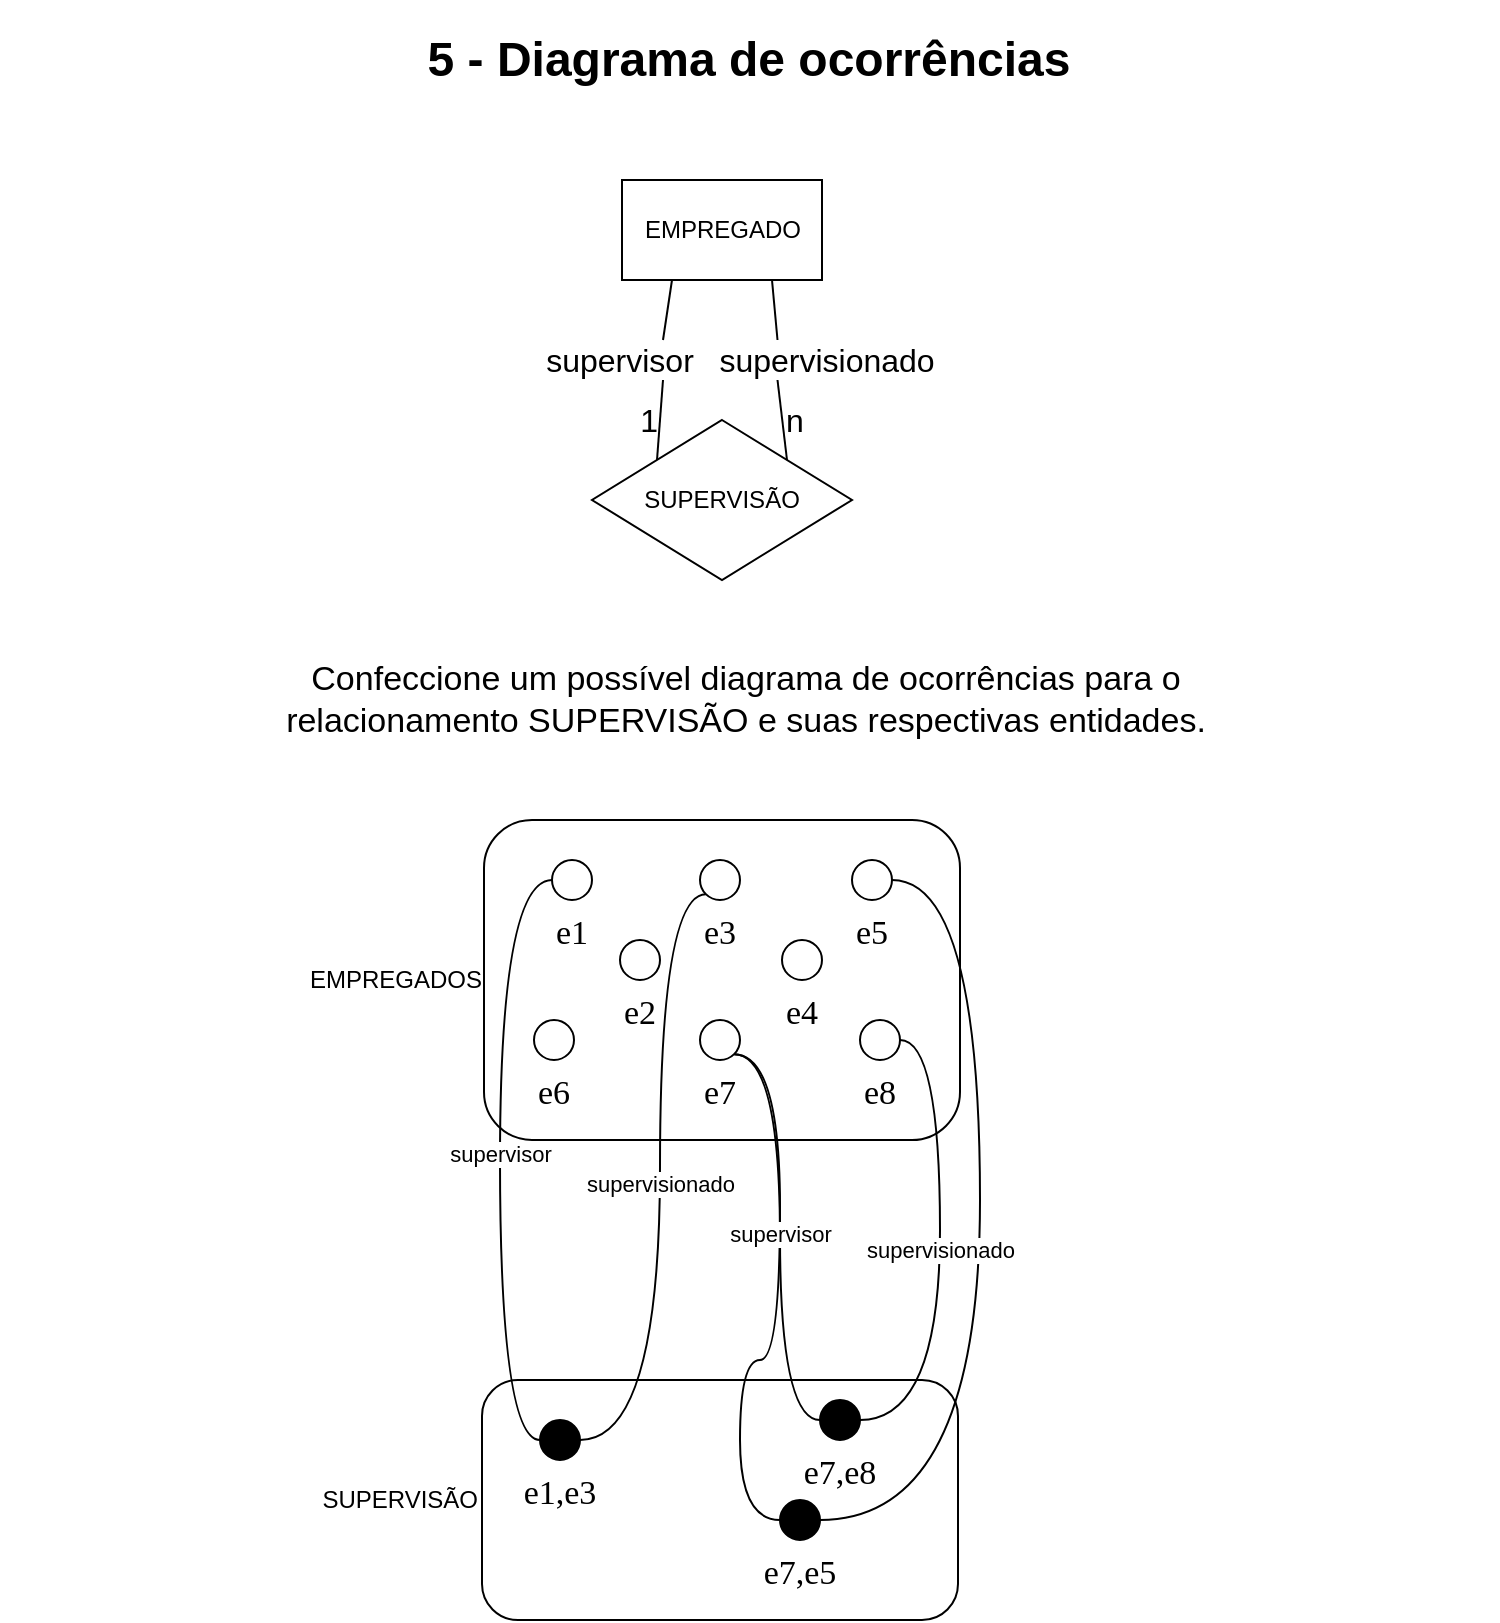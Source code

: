 <mxfile>
    <diagram id="lpKGh_ZZmH6A0EWYgQ_b" name="Questão">
        <mxGraphModel dx="734" dy="748" grid="1" gridSize="10" guides="1" tooltips="1" connect="1" arrows="1" fold="1" page="1" pageScale="1" pageWidth="827" pageHeight="1169" math="0" shadow="0">
            <root>
                <mxCell id="0"/>
                <mxCell id="1" parent="0"/>
                <mxCell id="76" value="" style="group;labelPosition=left;verticalLabelPosition=middle;align=right;verticalAlign=middle;" parent="1" vertex="1" connectable="0">
                    <mxGeometry x="281" y="720" width="238" height="120" as="geometry"/>
                </mxCell>
                <mxCell id="40" value="SUPERVISÃO" style="rounded=1;whiteSpace=wrap;html=1;dashed=0;fontFamily=Helvetica;fontSize=12;align=right;labelPosition=left;verticalLabelPosition=middle;verticalAlign=middle;" parent="76" vertex="1">
                    <mxGeometry width="238" height="120" as="geometry"/>
                </mxCell>
                <mxCell id="47" value="e1,e3" style="ellipse;whiteSpace=wrap;html=1;aspect=fixed;fontFamily=Verdana;fontSize=17;align=center;labelPosition=center;verticalLabelPosition=bottom;verticalAlign=top;labelBackgroundColor=none;fillColor=#000000;" parent="76" vertex="1">
                    <mxGeometry x="29" y="20" width="20" height="20" as="geometry"/>
                </mxCell>
                <mxCell id="48" value="e7,e8" style="ellipse;whiteSpace=wrap;html=1;aspect=fixed;fontFamily=Verdana;fontSize=17;align=center;labelPosition=center;verticalLabelPosition=bottom;verticalAlign=top;labelBackgroundColor=none;fillColor=#000000;" parent="76" vertex="1">
                    <mxGeometry x="169" y="10" width="20" height="20" as="geometry"/>
                </mxCell>
                <mxCell id="91" value="e7,e5" style="ellipse;whiteSpace=wrap;html=1;aspect=fixed;fontFamily=Verdana;fontSize=17;align=center;labelPosition=center;verticalLabelPosition=bottom;verticalAlign=top;labelBackgroundColor=none;fillColor=#000000;" parent="76" vertex="1">
                    <mxGeometry x="149" y="60" width="20" height="20" as="geometry"/>
                </mxCell>
                <mxCell id="K8ixmE3VCN6pQSZZg9Ir-34" value="&lt;h1&gt;5 - Diagrama de ocorrências&lt;/h1&gt;" style="text;html=1;strokeColor=none;fillColor=none;spacing=5;spacingTop=-20;whiteSpace=wrap;overflow=hidden;rounded=0;align=center;verticalAlign=top;" parent="1" vertex="1">
                    <mxGeometry x="40" y="40" width="749" height="40" as="geometry"/>
                </mxCell>
                <mxCell id="23" value="n" style="edgeStyle=none;rounded=0;orthogonalLoop=1;jettySize=auto;html=1;exitX=0.25;exitY=1;exitDx=0;exitDy=0;entryX=1;entryY=0;entryDx=0;entryDy=0;endArrow=none;endFill=0;fontSize=16;labelPosition=right;verticalLabelPosition=middle;align=left;verticalAlign=middle;" parent="1" source="32" target="21" edge="1">
                    <mxGeometry relative="1" as="geometry"/>
                </mxCell>
                <mxCell id="24" value="1" style="edgeStyle=none;rounded=0;orthogonalLoop=1;jettySize=auto;html=1;exitX=0.75;exitY=1;exitDx=0;exitDy=0;entryX=0;entryY=0;entryDx=0;entryDy=0;endArrow=none;endFill=0;fontSize=16;labelPosition=left;verticalLabelPosition=middle;align=right;verticalAlign=middle;labelBackgroundColor=none;" parent="1" source="26" target="21" edge="1">
                    <mxGeometry relative="1" as="geometry"/>
                </mxCell>
                <mxCell id="19" value="EMPREGADO" style="html=1;dashed=0;whitespace=wrap;labelBackgroundColor=none;" parent="1" vertex="1">
                    <mxGeometry x="351" y="120" width="100" height="50" as="geometry"/>
                </mxCell>
                <mxCell id="21" value="SUPERVISÃO" style="rhombus;whiteSpace=wrap;html=1;dashed=0;" parent="1" vertex="1">
                    <mxGeometry x="336" y="240" width="130" height="80" as="geometry"/>
                </mxCell>
                <mxCell id="26" value="supervisor" style="text;html=1;align=center;verticalAlign=middle;whiteSpace=wrap;rounded=0;labelBackgroundColor=none;fontSize=16;" parent="1" vertex="1">
                    <mxGeometry x="307" y="200" width="86" height="20" as="geometry"/>
                </mxCell>
                <mxCell id="30" value="" style="edgeStyle=none;rounded=0;orthogonalLoop=1;jettySize=auto;html=1;exitX=0.25;exitY=1;exitDx=0;exitDy=0;entryX=0.75;entryY=0;entryDx=0;entryDy=0;endArrow=none;endFill=0;fontSize=16;fontColor=#f0f0f0;labelPosition=left;verticalLabelPosition=bottom;align=right;verticalAlign=top;" parent="1" source="19" target="26" edge="1">
                    <mxGeometry relative="1" as="geometry">
                        <mxPoint x="376.0" y="110" as="sourcePoint"/>
                        <mxPoint x="368.5" y="260" as="targetPoint"/>
                    </mxGeometry>
                </mxCell>
                <mxCell id="32" value="supervisionado" style="text;html=1;align=center;verticalAlign=middle;whiteSpace=wrap;rounded=0;labelBackgroundColor=none;fontSize=16;" parent="1" vertex="1">
                    <mxGeometry x="404" y="200" width="99" height="20" as="geometry"/>
                </mxCell>
                <mxCell id="33" value="" style="edgeStyle=none;rounded=0;orthogonalLoop=1;jettySize=auto;html=1;exitX=0.75;exitY=1;exitDx=0;exitDy=0;entryX=0.25;entryY=0;entryDx=0;entryDy=0;endArrow=none;endFill=0;fontSize=16;fontColor=#f0f0f0;labelPosition=right;verticalLabelPosition=middle;align=left;verticalAlign=middle;" parent="1" source="19" target="32" edge="1">
                    <mxGeometry relative="1" as="geometry">
                        <mxPoint x="426.0" y="110" as="sourcePoint"/>
                        <mxPoint x="433.5" y="260" as="targetPoint"/>
                    </mxGeometry>
                </mxCell>
                <mxCell id="36" value="Confeccione um possível diagrama de ocorrências para o relacionamento SUPERVISÃO e suas respectivas entidades." style="text;whiteSpace=wrap;html=1;fontSize=17;align=center;labelPosition=center;verticalLabelPosition=middle;verticalAlign=middle;" parent="1" vertex="1">
                    <mxGeometry x="160" y="360" width="506" height="40" as="geometry"/>
                </mxCell>
                <mxCell id="39" value="EMPREGADOS" style="html=1;dashed=0;whitespace=wrap;labelBackgroundColor=none;labelPosition=left;verticalLabelPosition=middle;align=right;verticalAlign=middle;rounded=1;" parent="1" vertex="1">
                    <mxGeometry x="282" y="440" width="238" height="160" as="geometry"/>
                </mxCell>
                <mxCell id="75" value="supervisor" style="edgeStyle=orthogonalEdgeStyle;curved=1;rounded=0;orthogonalLoop=1;jettySize=auto;html=1;exitX=0;exitY=0.5;exitDx=0;exitDy=0;entryX=0;entryY=0.5;entryDx=0;entryDy=0;shadow=0;endArrow=none;endFill=0;" parent="1" source="47" target="49" edge="1">
                    <mxGeometry relative="1" as="geometry"/>
                </mxCell>
                <mxCell id="49" value="e1" style="ellipse;whiteSpace=wrap;html=1;aspect=fixed;fontFamily=Verdana;fontSize=17;align=center;labelPosition=center;verticalLabelPosition=bottom;verticalAlign=top;labelBackgroundColor=none;" parent="1" vertex="1">
                    <mxGeometry x="316" y="460" width="20" height="20" as="geometry"/>
                </mxCell>
                <mxCell id="50" value="e2" style="ellipse;whiteSpace=wrap;html=1;aspect=fixed;fontFamily=Verdana;fontSize=17;align=center;labelPosition=center;verticalLabelPosition=bottom;verticalAlign=top;labelBackgroundColor=none;" parent="1" vertex="1">
                    <mxGeometry x="350" y="500" width="20" height="20" as="geometry"/>
                </mxCell>
                <mxCell id="96" value="supervisionado" style="edgeStyle=orthogonalEdgeStyle;curved=1;rounded=0;orthogonalLoop=1;jettySize=auto;html=1;exitX=0;exitY=1;exitDx=0;exitDy=0;entryX=1;entryY=0.5;entryDx=0;entryDy=0;shadow=0;endArrow=none;endFill=0;" parent="1" source="51" target="47" edge="1">
                    <mxGeometry relative="1" as="geometry">
                        <Array as="points">
                            <mxPoint x="370" y="477"/>
                            <mxPoint x="370" y="750"/>
                        </Array>
                    </mxGeometry>
                </mxCell>
                <mxCell id="51" value="e3" style="ellipse;whiteSpace=wrap;html=1;aspect=fixed;fontFamily=Verdana;fontSize=17;align=center;labelPosition=center;verticalLabelPosition=bottom;verticalAlign=top;labelBackgroundColor=none;" parent="1" vertex="1">
                    <mxGeometry x="390" y="460" width="20" height="20" as="geometry"/>
                </mxCell>
                <mxCell id="92" style="edgeStyle=orthogonalEdgeStyle;curved=1;rounded=0;orthogonalLoop=1;jettySize=auto;html=1;exitX=1;exitY=1;exitDx=0;exitDy=0;entryX=0;entryY=0.5;entryDx=0;entryDy=0;shadow=0;endArrow=none;endFill=0;" parent="1" source="52" target="91" edge="1">
                    <mxGeometry relative="1" as="geometry">
                        <Array as="points">
                            <mxPoint x="430" y="557"/>
                            <mxPoint x="430" y="710"/>
                            <mxPoint x="410" y="710"/>
                            <mxPoint x="410" y="790"/>
                        </Array>
                    </mxGeometry>
                </mxCell>
                <mxCell id="52" value="e7" style="ellipse;whiteSpace=wrap;html=1;aspect=fixed;fontFamily=Verdana;fontSize=17;align=center;labelPosition=center;verticalLabelPosition=bottom;verticalAlign=top;labelBackgroundColor=none;" parent="1" vertex="1">
                    <mxGeometry x="390" y="540" width="20" height="20" as="geometry"/>
                </mxCell>
                <mxCell id="53" value="e4" style="ellipse;whiteSpace=wrap;html=1;aspect=fixed;fontFamily=Verdana;fontSize=17;align=center;labelPosition=center;verticalLabelPosition=bottom;verticalAlign=top;labelBackgroundColor=none;" parent="1" vertex="1">
                    <mxGeometry x="431" y="500" width="20" height="20" as="geometry"/>
                </mxCell>
                <mxCell id="54" value="e5" style="ellipse;whiteSpace=wrap;html=1;aspect=fixed;fontFamily=Verdana;fontSize=17;align=center;labelPosition=center;verticalLabelPosition=bottom;verticalAlign=top;labelBackgroundColor=none;" parent="1" vertex="1">
                    <mxGeometry x="466" y="460" width="20" height="20" as="geometry"/>
                </mxCell>
                <mxCell id="55" value="e6" style="ellipse;whiteSpace=wrap;html=1;aspect=fixed;fontFamily=Verdana;fontSize=17;align=center;labelPosition=center;verticalLabelPosition=bottom;verticalAlign=top;labelBackgroundColor=none;" parent="1" vertex="1">
                    <mxGeometry x="307" y="540" width="20" height="20" as="geometry"/>
                </mxCell>
                <mxCell id="60" value="e8" style="ellipse;whiteSpace=wrap;html=1;aspect=fixed;fontFamily=Verdana;fontSize=17;align=center;labelPosition=center;verticalLabelPosition=bottom;verticalAlign=top;labelBackgroundColor=none;" parent="1" vertex="1">
                    <mxGeometry x="470" y="540" width="20" height="20" as="geometry"/>
                </mxCell>
                <mxCell id="93" style="edgeStyle=orthogonalEdgeStyle;curved=1;rounded=0;orthogonalLoop=1;jettySize=auto;html=1;exitX=1;exitY=0.5;exitDx=0;exitDy=0;entryX=1;entryY=0.5;entryDx=0;entryDy=0;shadow=0;endArrow=none;endFill=0;" parent="1" source="91" target="54" edge="1">
                    <mxGeometry relative="1" as="geometry">
                        <Array as="points">
                            <mxPoint x="530" y="790"/>
                            <mxPoint x="530" y="470"/>
                        </Array>
                    </mxGeometry>
                </mxCell>
                <mxCell id="80" value="supervisionado" style="edgeStyle=orthogonalEdgeStyle;curved=1;rounded=0;orthogonalLoop=1;jettySize=auto;html=1;exitX=1;exitY=0.5;exitDx=0;exitDy=0;entryX=1;entryY=0.5;entryDx=0;entryDy=0;shadow=0;endArrow=none;endFill=0;" parent="1" source="48" target="60" edge="1">
                    <mxGeometry relative="1" as="geometry"/>
                </mxCell>
                <mxCell id="82" value="supervisor" style="edgeStyle=orthogonalEdgeStyle;curved=1;rounded=0;orthogonalLoop=1;jettySize=auto;html=1;exitX=1;exitY=1;exitDx=0;exitDy=0;entryX=0;entryY=0.5;entryDx=0;entryDy=0;shadow=0;endArrow=none;endFill=0;" parent="1" source="52" target="48" edge="1">
                    <mxGeometry relative="1" as="geometry"/>
                </mxCell>
            </root>
        </mxGraphModel>
    </diagram>
</mxfile>